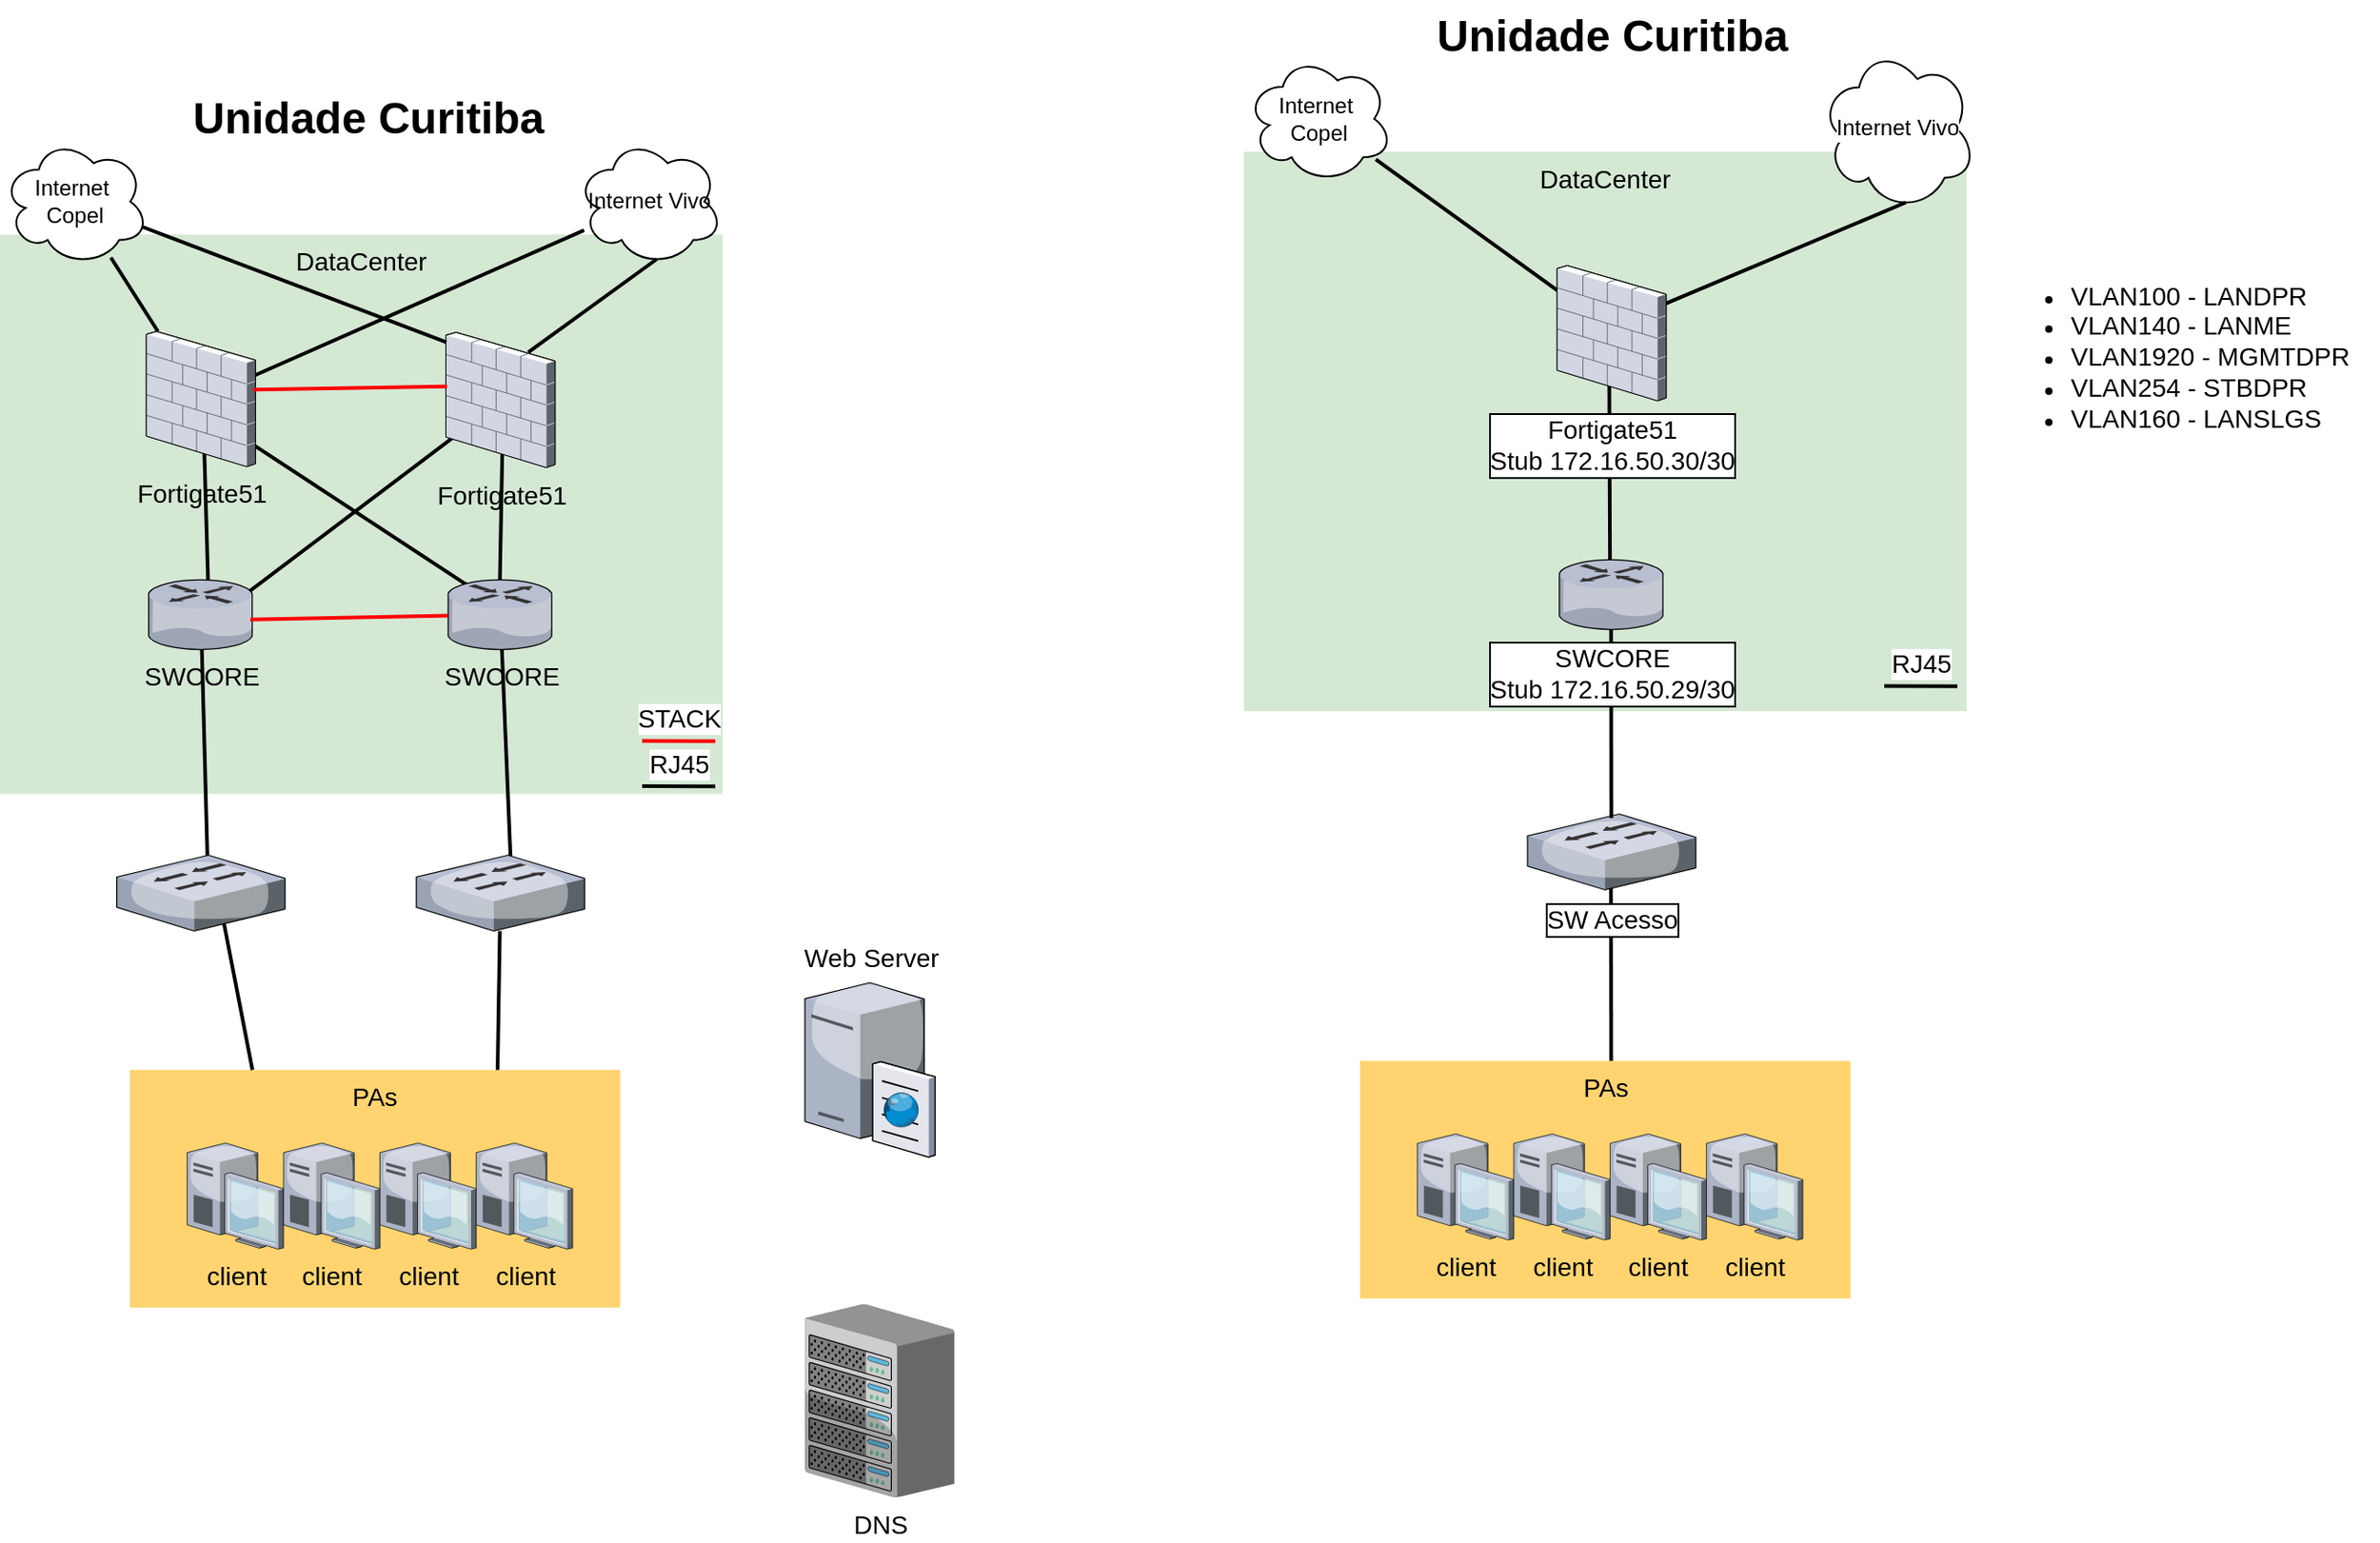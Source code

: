 <mxfile version="14.6.9" type="github">
  <diagram name="Page-1" id="e3a06f82-3646-2815-327d-82caf3d4e204">
    <mxGraphModel dx="1274" dy="741" grid="1" gridSize="10" guides="1" tooltips="1" connect="1" arrows="1" fold="1" page="1" pageScale="1.5" pageWidth="1169" pageHeight="826" background="none" math="0" shadow="0">
      <root>
        <mxCell id="0" style=";html=1;" />
        <mxCell id="1" style=";html=1;" parent="0" />
        <mxCell id="wKypU4OM2LWgkLV93vPs-47" style="edgeStyle=none;rounded=0;html=1;startSize=10;endSize=10;jettySize=auto;orthogonalLoop=1;fontSize=14;endArrow=none;endFill=0;strokeWidth=2;entryX=0.477;entryY=0.549;entryDx=0;entryDy=0;entryPerimeter=0;exitX=0.498;exitY=0.053;exitDx=0;exitDy=0;exitPerimeter=0;" edge="1" parent="1">
          <mxGeometry relative="1" as="geometry">
            <mxPoint x="1190.746" y="715.45" as="sourcePoint" />
            <mxPoint x="1190.583" y="585.246" as="targetPoint" />
          </mxGeometry>
        </mxCell>
        <mxCell id="wKypU4OM2LWgkLV93vPs-30" value="DataCenter" style="whiteSpace=wrap;html=1;fillColor=#d5e8d4;fontSize=14;strokeColor=none;verticalAlign=top;" vertex="1" parent="1">
          <mxGeometry x="990" y="213" width="395" height="306" as="geometry" />
        </mxCell>
        <mxCell id="wKypU4OM2LWgkLV93vPs-31" value="Unidade Curitiba" style="text;strokeColor=none;fillColor=none;html=1;fontSize=24;fontStyle=1;verticalAlign=middle;align=center;" vertex="1" parent="1">
          <mxGeometry x="991" y="130" width="400" height="40" as="geometry" />
        </mxCell>
        <mxCell id="wKypU4OM2LWgkLV93vPs-32" value="Internet&amp;nbsp;&lt;br&gt;Copel" style="ellipse;shape=cloud;whiteSpace=wrap;html=1;" vertex="1" parent="1">
          <mxGeometry x="991.2" y="160" width="80" height="70" as="geometry" />
        </mxCell>
        <mxCell id="wKypU4OM2LWgkLV93vPs-33" value="Internet Vivo" style="ellipse;shape=cloud;whiteSpace=wrap;html=1;labelBackgroundColor=#ffffff;" vertex="1" parent="1">
          <mxGeometry x="1305" y="155.25" width="85" height="90" as="geometry" />
        </mxCell>
        <mxCell id="6a7d8f32e03d9370-60" value="DataCenter" style="whiteSpace=wrap;html=1;fillColor=#d5e8d4;fontSize=14;strokeColor=none;verticalAlign=top;" parent="1" vertex="1">
          <mxGeometry x="310" y="258.25" width="395" height="306" as="geometry" />
        </mxCell>
        <mxCell id="wKypU4OM2LWgkLV93vPs-4" style="edgeStyle=none;rounded=0;html=1;startSize=10;endSize=10;jettySize=auto;orthogonalLoop=1;fontSize=14;endArrow=none;endFill=0;strokeWidth=2;entryX=0.52;entryY=0.581;entryDx=0;entryDy=0;entryPerimeter=0;exitX=0.573;exitY=0.263;exitDx=0;exitDy=0;exitPerimeter=0;" edge="1" parent="1" source="wKypU4OM2LWgkLV93vPs-2" target="6a7d8f32e03d9370-17">
          <mxGeometry relative="1" as="geometry">
            <mxPoint x="442.026" y="474.236" as="sourcePoint" />
            <mxPoint x="592.978" y="360.23" as="targetPoint" />
          </mxGeometry>
        </mxCell>
        <mxCell id="wKypU4OM2LWgkLV93vPs-5" style="edgeStyle=none;rounded=0;html=1;startSize=10;endSize=10;jettySize=auto;orthogonalLoop=1;fontSize=14;endArrow=none;endFill=0;strokeWidth=2;entryX=0.524;entryY=0.574;entryDx=0;entryDy=0;entryPerimeter=0;exitX=0.49;exitY=0.368;exitDx=0;exitDy=0;exitPerimeter=0;" edge="1" parent="1" source="6a7d8f32e03d9370-13" target="wKypU4OM2LWgkLV93vPs-1">
          <mxGeometry relative="1" as="geometry">
            <mxPoint x="585.06" y="458.254" as="sourcePoint" />
            <mxPoint x="582.078" y="355.254" as="targetPoint" />
          </mxGeometry>
        </mxCell>
        <mxCell id="6a7d8f32e03d9370-49" style="edgeStyle=none;rounded=0;html=1;startSize=10;endSize=10;jettySize=auto;orthogonalLoop=1;fontSize=14;endArrow=none;endFill=0;strokeWidth=2;exitX=0.508;exitY=0.395;exitDx=0;exitDy=0;exitPerimeter=0;entryX=0.52;entryY=0.595;entryDx=0;entryDy=0;entryPerimeter=0;" parent="1" source="6a7d8f32e03d9370-13" target="6a7d8f32e03d9370-17" edge="1">
          <mxGeometry relative="1" as="geometry">
            <mxPoint x="491" y="695.25" as="sourcePoint" />
            <mxPoint x="481" y="545.25" as="targetPoint" />
          </mxGeometry>
        </mxCell>
        <mxCell id="wKypU4OM2LWgkLV93vPs-3" style="edgeStyle=none;rounded=0;html=1;startSize=10;endSize=10;jettySize=auto;orthogonalLoop=1;fontSize=14;endArrow=none;endFill=0;strokeWidth=2;entryX=0.49;entryY=0.52;entryDx=0;entryDy=0;entryPerimeter=0;exitX=0.713;exitY=0.447;exitDx=0;exitDy=0;exitPerimeter=0;" edge="1" parent="1" source="wKypU4OM2LWgkLV93vPs-2" target="wKypU4OM2LWgkLV93vPs-1">
          <mxGeometry relative="1" as="geometry">
            <mxPoint x="553.74" y="668.25" as="sourcePoint" />
            <mxPoint x="543.74" y="518.25" as="targetPoint" />
          </mxGeometry>
        </mxCell>
        <mxCell id="6a7d8f32e03d9370-57" value="PAs" style="whiteSpace=wrap;html=1;fillColor=#FFD470;gradientColor=none;fontSize=14;strokeColor=none;verticalAlign=top;" parent="1" vertex="1">
          <mxGeometry x="381" y="715.25" width="268" height="130" as="geometry" />
        </mxCell>
        <mxCell id="6a7d8f32e03d9370-34" style="edgeStyle=none;rounded=0;html=1;startSize=10;endSize=10;jettySize=auto;orthogonalLoop=1;fontSize=14;endArrow=none;endFill=0;strokeWidth=2;entryX=0.603;entryY=0.51;entryDx=0;entryDy=0;entryPerimeter=0;exitX=0.25;exitY=0;exitDx=0;exitDy=0;" parent="1" source="6a7d8f32e03d9370-57" target="6a7d8f32e03d9370-26" edge="1">
          <mxGeometry relative="1" as="geometry">
            <mxPoint x="268" y="684.397" as="targetPoint" />
          </mxGeometry>
        </mxCell>
        <mxCell id="6a7d8f32e03d9370-33" style="edgeStyle=none;rounded=0;html=1;startSize=10;endSize=10;jettySize=auto;orthogonalLoop=1;fontSize=14;endArrow=none;endFill=0;strokeWidth=2;entryX=0.54;entryY=0.129;entryDx=0;entryDy=0;entryPerimeter=0;" parent="1" source="wKypU4OM2LWgkLV93vPs-2" target="6a7d8f32e03d9370-26" edge="1">
          <mxGeometry relative="1" as="geometry">
            <mxPoint x="268" y="520.397" as="targetPoint" />
          </mxGeometry>
        </mxCell>
        <mxCell id="6a7d8f32e03d9370-32" style="edgeStyle=none;rounded=0;html=1;startSize=10;endSize=10;jettySize=auto;orthogonalLoop=1;fontSize=14;endArrow=none;endFill=0;strokeWidth=2;exitX=0.563;exitY=0.189;exitDx=0;exitDy=0;exitPerimeter=0;" parent="1" source="wKypU4OM2LWgkLV93vPs-9" target="6a7d8f32e03d9370-13" edge="1">
          <mxGeometry relative="1" as="geometry">
            <mxPoint x="268" y="356.387" as="targetPoint" />
          </mxGeometry>
        </mxCell>
        <mxCell id="6a7d8f32e03d9370-13" value="SWCORE" style="verticalLabelPosition=bottom;aspect=fixed;html=1;verticalAlign=top;strokeColor=none;shape=mxgraph.citrix.router;fillColor=#66B2FF;gradientColor=#0066CC;fontSize=14;" parent="1" vertex="1">
          <mxGeometry x="554.94" y="447.25" width="57.26" height="38" as="geometry" />
        </mxCell>
        <mxCell id="6a7d8f32e03d9370-15" value="Web Server" style="verticalLabelPosition=top;aspect=fixed;html=1;verticalAlign=bottom;strokeColor=none;shape=mxgraph.citrix.cache_server;fillColor=#66B2FF;gradientColor=#0066CC;fontSize=14;labelPosition=center;align=center;" parent="1" vertex="1">
          <mxGeometry x="750" y="665.25" width="71" height="97.5" as="geometry" />
        </mxCell>
        <mxCell id="6a7d8f32e03d9370-16" value="DNS" style="verticalLabelPosition=bottom;aspect=fixed;html=1;verticalAlign=top;strokeColor=none;shape=mxgraph.citrix.chassis;fillColor=#66B2FF;gradientColor=#0066CC;fontSize=14;" parent="1" vertex="1">
          <mxGeometry x="750" y="843.5" width="81.73" height="105.5" as="geometry" />
        </mxCell>
        <mxCell id="6a7d8f32e03d9370-17" value="Fortigate51" style="verticalLabelPosition=bottom;aspect=fixed;html=1;verticalAlign=top;strokeColor=none;shape=mxgraph.citrix.firewall;fillColor=#66B2FF;gradientColor=#0066CC;fontSize=14;" parent="1" vertex="1">
          <mxGeometry x="390" y="311.25" width="59.67" height="74" as="geometry" />
        </mxCell>
        <mxCell id="6a7d8f32e03d9370-26" value="" style="verticalLabelPosition=bottom;aspect=fixed;html=1;verticalAlign=top;strokeColor=none;shape=mxgraph.citrix.switch;fillColor=#66B2FF;gradientColor=#0066CC;fontSize=14;" parent="1" vertex="1">
          <mxGeometry x="373.83" y="597.75" width="92" height="41.5" as="geometry" />
        </mxCell>
        <mxCell id="6a7d8f32e03d9370-62" value="Unidade Curitiba" style="text;strokeColor=none;fillColor=none;html=1;fontSize=24;fontStyle=1;verticalAlign=middle;align=center;" parent="1" vertex="1">
          <mxGeometry x="311" y="175.25" width="400" height="40" as="geometry" />
        </mxCell>
        <mxCell id="wKypU4OM2LWgkLV93vPs-1" value="Fortigate51&lt;br&gt;" style="verticalLabelPosition=bottom;aspect=fixed;html=1;verticalAlign=top;strokeColor=none;shape=mxgraph.citrix.firewall;fillColor=#66B2FF;gradientColor=#0066CC;fontSize=14;" vertex="1" parent="1">
          <mxGeometry x="553.74" y="311.75" width="59.67" height="74" as="geometry" />
        </mxCell>
        <mxCell id="wKypU4OM2LWgkLV93vPs-2" value="SWCORE" style="verticalLabelPosition=bottom;aspect=fixed;html=1;verticalAlign=top;strokeColor=none;shape=mxgraph.citrix.router;fillColor=#66B2FF;gradientColor=#0066CC;fontSize=14;" vertex="1" parent="1">
          <mxGeometry x="391.2" y="447.25" width="57.26" height="38" as="geometry" />
        </mxCell>
        <mxCell id="wKypU4OM2LWgkLV93vPs-9" value="" style="verticalLabelPosition=bottom;aspect=fixed;html=1;verticalAlign=top;strokeColor=none;shape=mxgraph.citrix.switch;fillColor=#66B2FF;gradientColor=#0066CC;fontSize=14;" vertex="1" parent="1">
          <mxGeometry x="537.57" y="597.75" width="92" height="41.5" as="geometry" />
        </mxCell>
        <mxCell id="wKypU4OM2LWgkLV93vPs-10" value="client" style="verticalLabelPosition=bottom;aspect=fixed;html=1;verticalAlign=top;strokeColor=none;shape=mxgraph.citrix.desktop;fillColor=#66B2FF;gradientColor=#0066CC;fontSize=14;" vertex="1" parent="1">
          <mxGeometry x="412.32" y="755.25" width="52.67" height="58" as="geometry" />
        </mxCell>
        <mxCell id="wKypU4OM2LWgkLV93vPs-11" value="client" style="verticalLabelPosition=bottom;aspect=fixed;html=1;verticalAlign=top;strokeColor=none;shape=mxgraph.citrix.desktop;fillColor=#66B2FF;gradientColor=#0066CC;fontSize=14;" vertex="1" parent="1">
          <mxGeometry x="464.99" y="755.25" width="52.67" height="58" as="geometry" />
        </mxCell>
        <mxCell id="wKypU4OM2LWgkLV93vPs-12" value="client" style="verticalLabelPosition=bottom;aspect=fixed;html=1;verticalAlign=top;strokeColor=none;shape=mxgraph.citrix.desktop;fillColor=#66B2FF;gradientColor=#0066CC;fontSize=14;" vertex="1" parent="1">
          <mxGeometry x="517.66" y="755.25" width="52.67" height="58" as="geometry" />
        </mxCell>
        <mxCell id="wKypU4OM2LWgkLV93vPs-13" value="client" style="verticalLabelPosition=bottom;aspect=fixed;html=1;verticalAlign=top;strokeColor=none;shape=mxgraph.citrix.desktop;fillColor=#66B2FF;gradientColor=#0066CC;fontSize=14;" vertex="1" parent="1">
          <mxGeometry x="570.33" y="755.25" width="52.67" height="58" as="geometry" />
        </mxCell>
        <mxCell id="wKypU4OM2LWgkLV93vPs-14" style="edgeStyle=none;rounded=0;html=1;startSize=10;endSize=10;jettySize=auto;orthogonalLoop=1;fontSize=14;endArrow=none;endFill=0;strokeWidth=2;exitX=0.75;exitY=0;exitDx=0;exitDy=0;" edge="1" parent="1" source="6a7d8f32e03d9370-57" target="wKypU4OM2LWgkLV93vPs-9">
          <mxGeometry relative="1" as="geometry">
            <mxPoint x="490.475" y="725.25" as="sourcePoint" />
            <mxPoint x="439.306" y="628.915" as="targetPoint" />
          </mxGeometry>
        </mxCell>
        <mxCell id="wKypU4OM2LWgkLV93vPs-17" style="edgeStyle=none;rounded=0;html=1;startSize=10;endSize=10;jettySize=auto;orthogonalLoop=1;fontSize=14;endArrow=none;endFill=0;strokeWidth=2;entryX=0.972;entryY=0.57;entryDx=0;entryDy=0;entryPerimeter=0;strokeColor=#FF0000;" edge="1" parent="1" source="6a7d8f32e03d9370-13" target="wKypU4OM2LWgkLV93vPs-2">
          <mxGeometry relative="1" as="geometry">
            <mxPoint x="458.0" y="725.25" as="sourcePoint" />
            <mxPoint x="439.306" y="628.915" as="targetPoint" />
          </mxGeometry>
        </mxCell>
        <mxCell id="wKypU4OM2LWgkLV93vPs-18" style="edgeStyle=none;rounded=0;html=1;startSize=10;endSize=10;jettySize=auto;orthogonalLoop=1;fontSize=14;endArrow=none;endFill=0;strokeWidth=2;entryX=0.98;entryY=0.43;entryDx=0;entryDy=0;entryPerimeter=0;exitX=0.01;exitY=0.401;exitDx=0;exitDy=0;exitPerimeter=0;strokeColor=#FF0000;" edge="1" parent="1" source="wKypU4OM2LWgkLV93vPs-1" target="6a7d8f32e03d9370-17">
          <mxGeometry relative="1" as="geometry">
            <mxPoint x="564.94" y="476.807" as="sourcePoint" />
            <mxPoint x="456.857" y="478.91" as="targetPoint" />
          </mxGeometry>
        </mxCell>
        <mxCell id="wKypU4OM2LWgkLV93vPs-19" value="STACK" style="edgeStyle=none;rounded=0;html=1;startSize=10;endSize=10;jettySize=auto;orthogonalLoop=1;fontSize=14;endArrow=none;endFill=0;strokeWidth=2;strokeColor=#FF0000;" edge="1" parent="1">
          <mxGeometry x="0.003" y="-12" relative="1" as="geometry">
            <mxPoint x="701" y="535.42" as="sourcePoint" />
            <mxPoint x="661" y="535.25" as="targetPoint" />
            <mxPoint as="offset" />
          </mxGeometry>
        </mxCell>
        <mxCell id="wKypU4OM2LWgkLV93vPs-20" value="RJ45" style="edgeStyle=none;rounded=0;html=1;startSize=10;endSize=10;jettySize=auto;orthogonalLoop=1;fontSize=14;endArrow=none;endFill=0;strokeWidth=2;" edge="1" parent="1">
          <mxGeometry x="0.003" y="-12" relative="1" as="geometry">
            <mxPoint x="701" y="560.11" as="sourcePoint" />
            <mxPoint x="661" y="559.94" as="targetPoint" />
            <mxPoint as="offset" />
          </mxGeometry>
        </mxCell>
        <mxCell id="wKypU4OM2LWgkLV93vPs-21" value="Internet&amp;nbsp;&lt;br&gt;Copel" style="ellipse;shape=cloud;whiteSpace=wrap;html=1;" vertex="1" parent="1">
          <mxGeometry x="311.2" y="205.25" width="80" height="70" as="geometry" />
        </mxCell>
        <mxCell id="wKypU4OM2LWgkLV93vPs-22" value="Internet Vivo" style="ellipse;shape=cloud;whiteSpace=wrap;html=1;" vertex="1" parent="1">
          <mxGeometry x="625" y="205.25" width="80" height="70" as="geometry" />
        </mxCell>
        <mxCell id="wKypU4OM2LWgkLV93vPs-23" style="edgeStyle=none;rounded=0;html=1;startSize=10;endSize=10;jettySize=auto;orthogonalLoop=1;fontSize=14;endArrow=none;endFill=0;strokeWidth=2;exitX=0.004;exitY=0.074;exitDx=0;exitDy=0;exitPerimeter=0;" edge="1" parent="1" source="wKypU4OM2LWgkLV93vPs-1" target="wKypU4OM2LWgkLV93vPs-21">
          <mxGeometry relative="1" as="geometry">
            <mxPoint x="551" y="323.25" as="sourcePoint" />
            <mxPoint x="431.028" y="365.28" as="targetPoint" />
          </mxGeometry>
        </mxCell>
        <mxCell id="wKypU4OM2LWgkLV93vPs-24" style="edgeStyle=none;rounded=0;html=1;startSize=10;endSize=10;jettySize=auto;orthogonalLoop=1;fontSize=14;endArrow=none;endFill=0;strokeWidth=2;" edge="1" parent="1" source="wKypU4OM2LWgkLV93vPs-22" target="6a7d8f32e03d9370-17">
          <mxGeometry relative="1" as="geometry">
            <mxPoint x="575.018" y="333.22" as="sourcePoint" />
            <mxPoint x="397.813" y="264.345" as="targetPoint" />
          </mxGeometry>
        </mxCell>
        <mxCell id="wKypU4OM2LWgkLV93vPs-25" style="edgeStyle=none;rounded=0;html=1;startSize=10;endSize=10;jettySize=auto;orthogonalLoop=1;fontSize=14;endArrow=none;endFill=0;strokeWidth=2;" edge="1" parent="1" source="6a7d8f32e03d9370-17" target="wKypU4OM2LWgkLV93vPs-21">
          <mxGeometry relative="1" as="geometry">
            <mxPoint x="563.979" y="327.226" as="sourcePoint" />
            <mxPoint x="397.947" y="264.076" as="targetPoint" />
          </mxGeometry>
        </mxCell>
        <mxCell id="wKypU4OM2LWgkLV93vPs-26" style="edgeStyle=none;rounded=0;html=1;startSize=10;endSize=10;jettySize=auto;orthogonalLoop=1;fontSize=14;endArrow=none;endFill=0;strokeWidth=2;entryX=0.55;entryY=0.95;entryDx=0;entryDy=0;entryPerimeter=0;exitX=0.755;exitY=0.148;exitDx=0;exitDy=0;exitPerimeter=0;" edge="1" parent="1" source="wKypU4OM2LWgkLV93vPs-1" target="wKypU4OM2LWgkLV93vPs-22">
          <mxGeometry relative="1" as="geometry">
            <mxPoint x="406.235" y="321.25" as="sourcePoint" />
            <mxPoint x="380.502" y="280.906" as="targetPoint" />
          </mxGeometry>
        </mxCell>
        <mxCell id="wKypU4OM2LWgkLV93vPs-34" style="edgeStyle=none;rounded=0;html=1;startSize=10;endSize=10;jettySize=auto;orthogonalLoop=1;fontSize=14;endArrow=none;endFill=0;strokeWidth=2;entryX=0.477;entryY=0.549;entryDx=0;entryDy=0;entryPerimeter=0;exitX=0.484;exitY=0.009;exitDx=0;exitDy=0;exitPerimeter=0;" edge="1" parent="1" source="wKypU4OM2LWgkLV93vPs-29" target="wKypU4OM2LWgkLV93vPs-28">
          <mxGeometry relative="1" as="geometry">
            <mxPoint x="1149.997" y="413.504" as="sourcePoint" />
            <mxPoint x="1152.007" y="306.496" as="targetPoint" />
          </mxGeometry>
        </mxCell>
        <mxCell id="wKypU4OM2LWgkLV93vPs-35" value="SW Acesso" style="verticalLabelPosition=bottom;aspect=fixed;html=1;verticalAlign=top;strokeColor=none;shape=mxgraph.citrix.switch;fillColor=#66B2FF;gradientColor=#0066CC;fontSize=14;labelBackgroundColor=#ffffff;labelBorderColor=#000000;" vertex="1" parent="1">
          <mxGeometry x="1145" y="575.25" width="92" height="41.5" as="geometry" />
        </mxCell>
        <mxCell id="wKypU4OM2LWgkLV93vPs-36" style="edgeStyle=none;rounded=0;html=1;startSize=10;endSize=10;jettySize=auto;orthogonalLoop=1;fontSize=14;endArrow=none;endFill=0;strokeWidth=2;entryX=0.477;entryY=0.549;entryDx=0;entryDy=0;entryPerimeter=0;exitX=0.498;exitY=0.053;exitDx=0;exitDy=0;exitPerimeter=0;" edge="1" parent="1" source="wKypU4OM2LWgkLV93vPs-35">
          <mxGeometry relative="1" as="geometry">
            <mxPoint x="1191.104" y="540.962" as="sourcePoint" />
            <mxPoint x="1190.653" y="447.246" as="targetPoint" />
          </mxGeometry>
        </mxCell>
        <mxCell id="wKypU4OM2LWgkLV93vPs-37" style="edgeStyle=none;rounded=0;html=1;startSize=10;endSize=10;jettySize=auto;orthogonalLoop=1;fontSize=14;endArrow=none;endFill=0;strokeWidth=2;entryX=0.55;entryY=0.95;entryDx=0;entryDy=0;entryPerimeter=0;exitX=0.478;exitY=0.457;exitDx=0;exitDy=0;exitPerimeter=0;" edge="1" parent="1" source="wKypU4OM2LWgkLV93vPs-28" target="wKypU4OM2LWgkLV93vPs-33">
          <mxGeometry relative="1" as="geometry">
            <mxPoint x="1200.816" y="587.45" as="sourcePoint" />
            <mxPoint x="1200.653" y="457.246" as="targetPoint" />
          </mxGeometry>
        </mxCell>
        <mxCell id="wKypU4OM2LWgkLV93vPs-38" style="edgeStyle=none;rounded=0;html=1;startSize=10;endSize=10;jettySize=auto;orthogonalLoop=1;fontSize=14;endArrow=none;endFill=0;strokeWidth=2;entryX=0.492;entryY=0.468;entryDx=0;entryDy=0;entryPerimeter=0;" edge="1" parent="1" source="wKypU4OM2LWgkLV93vPs-32" target="wKypU4OM2LWgkLV93vPs-28">
          <mxGeometry relative="1" as="geometry">
            <mxPoint x="1199.682" y="319.068" as="sourcePoint" />
            <mxPoint x="1359.0" y="236.5" as="targetPoint" />
          </mxGeometry>
        </mxCell>
        <mxCell id="wKypU4OM2LWgkLV93vPs-28" value="Fortigate51&lt;br&gt;Stub 172.16.50.30/30" style="verticalLabelPosition=bottom;aspect=fixed;html=1;verticalAlign=top;strokeColor=none;shape=mxgraph.citrix.firewall;fillColor=#66B2FF;gradientColor=#0066CC;fontSize=14;labelBackgroundColor=#ffffff;labelBorderColor=#000000;" vertex="1" parent="1">
          <mxGeometry x="1161.16" y="275.25" width="59.67" height="74" as="geometry" />
        </mxCell>
        <mxCell id="wKypU4OM2LWgkLV93vPs-29" value="SWCORE&lt;br&gt;Stub 172.16.50.29/30" style="verticalLabelPosition=bottom;aspect=fixed;html=1;verticalAlign=top;shape=mxgraph.citrix.router;fillColor=#66B2FF;gradientColor=#0066CC;fontSize=14;strokeColor=none;labelBackgroundColor=#FFFFFF;labelBorderColor=#000000;" vertex="1" parent="1">
          <mxGeometry x="1162.36" y="436.25" width="57.26" height="38" as="geometry" />
        </mxCell>
        <mxCell id="wKypU4OM2LWgkLV93vPs-39" value="&lt;ul&gt;&lt;li&gt;&lt;span style=&quot;background-color: rgb(255 , 255 , 255) ; font-size: 14px&quot;&gt;VLAN100 - LANDPR&lt;/span&gt;&lt;/li&gt;&lt;li&gt;&lt;span style=&quot;font-size: 14px ; background-color: rgb(255 , 255 , 255)&quot;&gt;VLAN140 - LANME&lt;/span&gt;&lt;/li&gt;&lt;li&gt;&lt;span style=&quot;font-size: 14px ; background-color: rgb(255 , 255 , 255)&quot;&gt;VLAN1920 - MGMTDPR&lt;/span&gt;&lt;/li&gt;&lt;li&gt;&lt;span style=&quot;font-size: 14px ; background-color: rgb(255 , 255 , 255)&quot;&gt;VLAN254 - STBDPR&lt;/span&gt;&lt;/li&gt;&lt;li&gt;&lt;span style=&quot;font-size: 14px ; background-color: rgb(255 , 255 , 255)&quot;&gt;VLAN160 - LANSLGS&lt;/span&gt;&lt;/li&gt;&lt;/ul&gt;" style="text;html=1;align=left;verticalAlign=middle;resizable=0;points=[];autosize=1;strokeColor=none;rounded=0;direction=east;rotation=0;" vertex="1" parent="1">
          <mxGeometry x="1400" y="275.25" width="210" height="100" as="geometry" />
        </mxCell>
        <mxCell id="wKypU4OM2LWgkLV93vPs-40" value="RJ45" style="edgeStyle=none;rounded=0;html=1;startSize=10;endSize=10;jettySize=auto;orthogonalLoop=1;fontSize=14;endArrow=none;endFill=0;strokeWidth=2;" edge="1" parent="1">
          <mxGeometry x="0.003" y="-12" relative="1" as="geometry">
            <mxPoint x="1380" y="505.42" as="sourcePoint" />
            <mxPoint x="1340" y="505.25" as="targetPoint" />
            <mxPoint as="offset" />
          </mxGeometry>
        </mxCell>
        <mxCell id="wKypU4OM2LWgkLV93vPs-42" value="PAs" style="whiteSpace=wrap;html=1;fillColor=#FFD470;gradientColor=none;fontSize=14;strokeColor=none;verticalAlign=top;" vertex="1" parent="1">
          <mxGeometry x="1053.5" y="710.25" width="268" height="130" as="geometry" />
        </mxCell>
        <mxCell id="wKypU4OM2LWgkLV93vPs-43" value="client" style="verticalLabelPosition=bottom;aspect=fixed;html=1;verticalAlign=top;strokeColor=none;shape=mxgraph.citrix.desktop;fillColor=#66B2FF;gradientColor=#0066CC;fontSize=14;" vertex="1" parent="1">
          <mxGeometry x="1084.82" y="750.25" width="52.67" height="58" as="geometry" />
        </mxCell>
        <mxCell id="wKypU4OM2LWgkLV93vPs-44" value="client" style="verticalLabelPosition=bottom;aspect=fixed;html=1;verticalAlign=top;strokeColor=none;shape=mxgraph.citrix.desktop;fillColor=#66B2FF;gradientColor=#0066CC;fontSize=14;" vertex="1" parent="1">
          <mxGeometry x="1137.49" y="750.25" width="52.67" height="58" as="geometry" />
        </mxCell>
        <mxCell id="wKypU4OM2LWgkLV93vPs-45" value="client" style="verticalLabelPosition=bottom;aspect=fixed;html=1;verticalAlign=top;strokeColor=none;shape=mxgraph.citrix.desktop;fillColor=#66B2FF;gradientColor=#0066CC;fontSize=14;" vertex="1" parent="1">
          <mxGeometry x="1190.16" y="750.25" width="52.67" height="58" as="geometry" />
        </mxCell>
        <mxCell id="wKypU4OM2LWgkLV93vPs-46" value="client" style="verticalLabelPosition=bottom;aspect=fixed;html=1;verticalAlign=top;strokeColor=none;shape=mxgraph.citrix.desktop;fillColor=#66B2FF;gradientColor=#0066CC;fontSize=14;" vertex="1" parent="1">
          <mxGeometry x="1242.83" y="750.25" width="52.67" height="58" as="geometry" />
        </mxCell>
      </root>
    </mxGraphModel>
  </diagram>
</mxfile>
